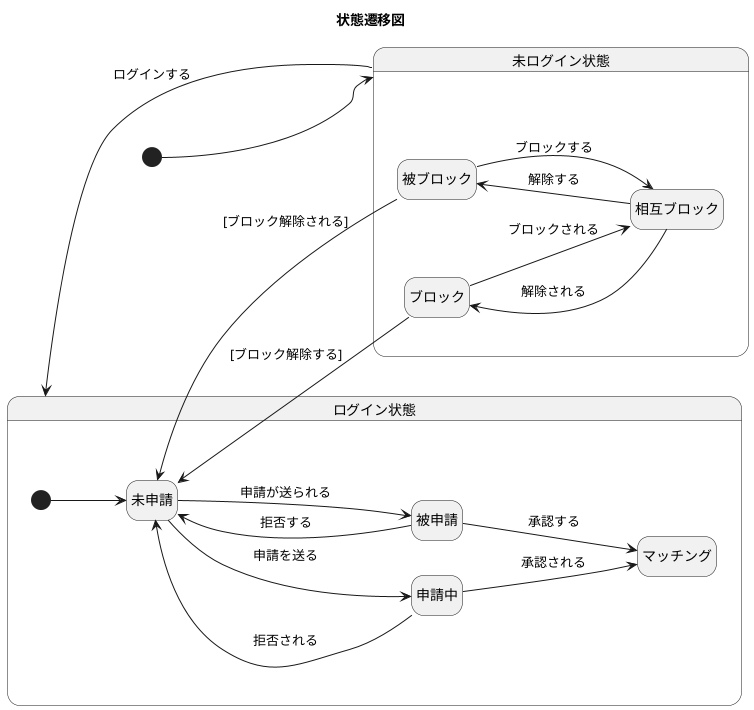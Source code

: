 @startuml
title 状態遷移図
hide empty description
left to right direction

[*] --> 未ログイン状態
state ログイン状態 {
    [*] --> 未申請
    未申請 --> 申請中 : 申請を送る
    未申請 --> 被申請 : 申請が送られる
    申請中 -left-> 未申請 : 拒否される
    被申請 -left-> 未申請 : 拒否する
    申請中 --> マッチング : 承認される
    被申請 --> マッチング : 承認する
}
未ログイン状態 --> ログイン状態 : ログインする
state 未ログイン状態 {
    ブロック --> 相互ブロック : ブロックされる
    被ブロック --> 相互ブロック : ブロックする
    相互ブロック -left-> ブロック : 解除される
    相互ブロック -left-> 被ブロック : 解除する
    ブロック -up-> 未申請 : [ブロック解除する]
    被ブロック -up-> 未申請 : [ブロック解除される]
} 

@enduml